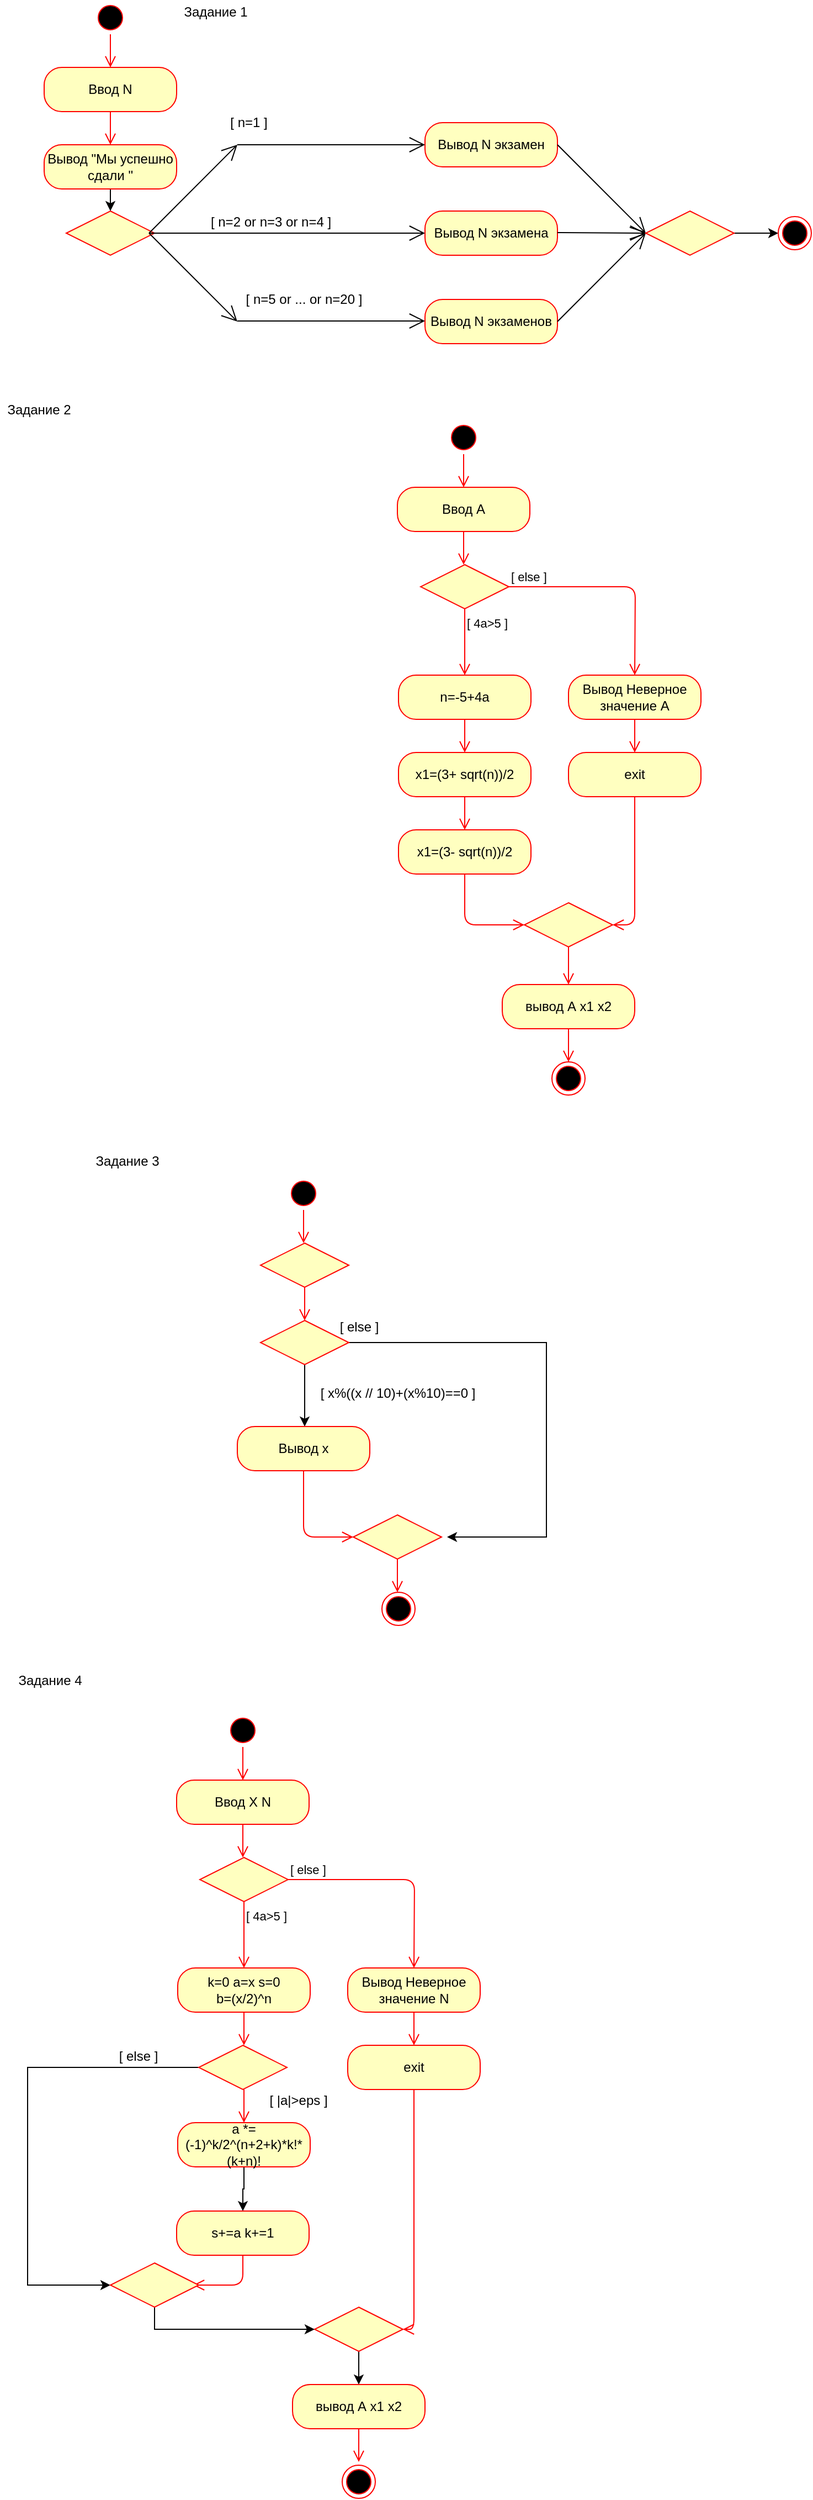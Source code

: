 <mxfile version="14.6.3" type="device"><diagram name="Page-1" id="e7e014a7-5840-1c2e-5031-d8a46d1fe8dd"><mxGraphModel dx="1400" dy="705" grid="1" gridSize="10" guides="1" tooltips="1" connect="1" arrows="1" fold="1" page="1" pageScale="1" pageWidth="1169" pageHeight="826" background="#ffffff" math="0" shadow="0"><root><mxCell id="0"/><mxCell id="1" parent="0"/><mxCell id="RnOGpLD5LhR4935TJynP-41" value="" style="ellipse;html=1;shape=startState;fillColor=#000000;strokeColor=#ff0000;" vertex="1" parent="1"><mxGeometry x="310" y="10" width="30" height="30" as="geometry"/></mxCell><mxCell id="RnOGpLD5LhR4935TJynP-42" value="" style="edgeStyle=orthogonalEdgeStyle;html=1;verticalAlign=bottom;endArrow=open;endSize=8;strokeColor=#ff0000;" edge="1" source="RnOGpLD5LhR4935TJynP-41" parent="1"><mxGeometry relative="1" as="geometry"><mxPoint x="325" y="70" as="targetPoint"/></mxGeometry></mxCell><mxCell id="RnOGpLD5LhR4935TJynP-43" value="Ввод N" style="rounded=1;whiteSpace=wrap;html=1;arcSize=40;fontColor=#000000;fillColor=#ffffc0;strokeColor=#ff0000;" vertex="1" parent="1"><mxGeometry x="265" y="70" width="120" height="40" as="geometry"/></mxCell><mxCell id="RnOGpLD5LhR4935TJynP-44" value="" style="edgeStyle=orthogonalEdgeStyle;html=1;verticalAlign=bottom;endArrow=open;endSize=8;strokeColor=#ff0000;" edge="1" source="RnOGpLD5LhR4935TJynP-43" parent="1"><mxGeometry relative="1" as="geometry"><mxPoint x="325" y="140" as="targetPoint"/></mxGeometry></mxCell><mxCell id="RnOGpLD5LhR4935TJynP-45" value="" style="rhombus;whiteSpace=wrap;html=1;fillColor=#ffffc0;strokeColor=#ff0000;" vertex="1" parent="1"><mxGeometry x="285" y="200" width="80" height="40" as="geometry"/></mxCell><mxCell id="RnOGpLD5LhR4935TJynP-50" value="Вывод N экзамен" style="rounded=1;whiteSpace=wrap;html=1;arcSize=40;fontColor=#000000;fillColor=#ffffc0;strokeColor=#ff0000;" vertex="1" parent="1"><mxGeometry x="610" y="120" width="120" height="40" as="geometry"/></mxCell><mxCell id="RnOGpLD5LhR4935TJynP-53" style="edgeStyle=orthogonalEdgeStyle;rounded=0;orthogonalLoop=1;jettySize=auto;html=1;exitX=0.5;exitY=1;exitDx=0;exitDy=0;entryX=0.5;entryY=0;entryDx=0;entryDy=0;" edge="1" parent="1" source="RnOGpLD5LhR4935TJynP-52" target="RnOGpLD5LhR4935TJynP-45"><mxGeometry relative="1" as="geometry"/></mxCell><mxCell id="RnOGpLD5LhR4935TJynP-52" value="Вывод &quot;Мы успешно сдали &quot;" style="rounded=1;whiteSpace=wrap;html=1;arcSize=40;fontColor=#000000;fillColor=#ffffc0;strokeColor=#ff0000;" vertex="1" parent="1"><mxGeometry x="265" y="140" width="120" height="40" as="geometry"/></mxCell><mxCell id="RnOGpLD5LhR4935TJynP-54" value="Вывод N экзамена" style="rounded=1;whiteSpace=wrap;html=1;arcSize=40;fontColor=#000000;fillColor=#ffffc0;strokeColor=#ff0000;" vertex="1" parent="1"><mxGeometry x="610" y="200" width="120" height="40" as="geometry"/></mxCell><mxCell id="RnOGpLD5LhR4935TJynP-55" value="Вывод N экзаменов" style="rounded=1;whiteSpace=wrap;html=1;arcSize=40;fontColor=#000000;fillColor=#ffffc0;strokeColor=#ff0000;" vertex="1" parent="1"><mxGeometry x="610" y="280" width="120" height="40" as="geometry"/></mxCell><mxCell id="RnOGpLD5LhR4935TJynP-56" value="" style="endArrow=open;endFill=1;endSize=12;html=1;" edge="1" parent="1"><mxGeometry width="160" relative="1" as="geometry"><mxPoint x="360" y="220" as="sourcePoint"/><mxPoint x="440" y="140" as="targetPoint"/></mxGeometry></mxCell><mxCell id="RnOGpLD5LhR4935TJynP-57" value="" style="endArrow=open;endFill=1;endSize=12;html=1;entryX=0;entryY=0.5;entryDx=0;entryDy=0;" edge="1" parent="1" target="RnOGpLD5LhR4935TJynP-54"><mxGeometry width="160" relative="1" as="geometry"><mxPoint x="360" y="220" as="sourcePoint"/><mxPoint x="520" y="220" as="targetPoint"/></mxGeometry></mxCell><mxCell id="RnOGpLD5LhR4935TJynP-58" value="" style="endArrow=open;endFill=1;endSize=12;html=1;" edge="1" parent="1"><mxGeometry width="160" relative="1" as="geometry"><mxPoint x="360" y="220" as="sourcePoint"/><mxPoint x="440" y="300" as="targetPoint"/></mxGeometry></mxCell><mxCell id="RnOGpLD5LhR4935TJynP-59" value="" style="endArrow=open;endFill=1;endSize=12;html=1;entryX=0;entryY=0.5;entryDx=0;entryDy=0;" edge="1" parent="1" target="RnOGpLD5LhR4935TJynP-50"><mxGeometry width="160" relative="1" as="geometry"><mxPoint x="440" y="140" as="sourcePoint"/><mxPoint x="600" y="140" as="targetPoint"/><Array as="points"><mxPoint x="520" y="140"/></Array></mxGeometry></mxCell><mxCell id="RnOGpLD5LhR4935TJynP-60" value="" style="endArrow=open;endFill=1;endSize=12;html=1;entryX=0;entryY=0.5;entryDx=0;entryDy=0;" edge="1" parent="1"><mxGeometry width="160" relative="1" as="geometry"><mxPoint x="440" y="299.5" as="sourcePoint"/><mxPoint x="610" y="299.5" as="targetPoint"/><Array as="points"><mxPoint x="520" y="299.5"/></Array></mxGeometry></mxCell><mxCell id="RnOGpLD5LhR4935TJynP-61" value="[ n=1 ]" style="text;html=1;align=center;verticalAlign=middle;resizable=0;points=[];autosize=1;strokeColor=none;" vertex="1" parent="1"><mxGeometry x="425" y="110" width="50" height="20" as="geometry"/></mxCell><mxCell id="RnOGpLD5LhR4935TJynP-62" value="[ n=2 or n=3 or n=4 ]" style="text;html=1;align=center;verticalAlign=middle;resizable=0;points=[];autosize=1;strokeColor=none;" vertex="1" parent="1"><mxGeometry x="410" y="200" width="120" height="20" as="geometry"/></mxCell><mxCell id="RnOGpLD5LhR4935TJynP-63" value="[ n=5 or ... or n=20 ]" style="text;html=1;align=center;verticalAlign=middle;resizable=0;points=[];autosize=1;strokeColor=none;" vertex="1" parent="1"><mxGeometry x="440" y="270" width="120" height="20" as="geometry"/></mxCell><mxCell id="RnOGpLD5LhR4935TJynP-64" value="" style="endArrow=open;endFill=1;endSize=12;html=1;" edge="1" parent="1"><mxGeometry width="160" relative="1" as="geometry"><mxPoint x="730" y="300" as="sourcePoint"/><mxPoint x="810" y="220" as="targetPoint"/></mxGeometry></mxCell><mxCell id="RnOGpLD5LhR4935TJynP-65" value="" style="endArrow=open;endFill=1;endSize=12;html=1;" edge="1" parent="1"><mxGeometry width="160" relative="1" as="geometry"><mxPoint x="730" y="140" as="sourcePoint"/><mxPoint x="810" y="220" as="targetPoint"/></mxGeometry></mxCell><mxCell id="RnOGpLD5LhR4935TJynP-66" value="" style="endArrow=open;endFill=1;endSize=12;html=1;" edge="1" parent="1"><mxGeometry width="160" relative="1" as="geometry"><mxPoint x="730" y="219.5" as="sourcePoint"/><mxPoint x="810" y="220" as="targetPoint"/></mxGeometry></mxCell><mxCell id="RnOGpLD5LhR4935TJynP-69" value="" style="edgeStyle=orthogonalEdgeStyle;rounded=0;orthogonalLoop=1;jettySize=auto;html=1;" edge="1" parent="1" source="RnOGpLD5LhR4935TJynP-67" target="RnOGpLD5LhR4935TJynP-68"><mxGeometry relative="1" as="geometry"/></mxCell><mxCell id="RnOGpLD5LhR4935TJynP-67" value="" style="rhombus;whiteSpace=wrap;html=1;fillColor=#ffffc0;strokeColor=#ff0000;" vertex="1" parent="1"><mxGeometry x="810" y="200" width="80" height="40" as="geometry"/></mxCell><mxCell id="RnOGpLD5LhR4935TJynP-68" value="" style="ellipse;html=1;shape=endState;fillColor=#000000;strokeColor=#ff0000;" vertex="1" parent="1"><mxGeometry x="930" y="205" width="30" height="30" as="geometry"/></mxCell><mxCell id="RnOGpLD5LhR4935TJynP-71" value="Задание 2" style="text;html=1;align=center;verticalAlign=middle;resizable=0;points=[];autosize=1;strokeColor=none;" vertex="1" parent="1"><mxGeometry x="225" y="370" width="70" height="20" as="geometry"/></mxCell><mxCell id="RnOGpLD5LhR4935TJynP-72" value="Задание 1" style="text;html=1;align=center;verticalAlign=middle;resizable=0;points=[];autosize=1;strokeColor=none;" vertex="1" parent="1"><mxGeometry x="385" y="10" width="70" height="20" as="geometry"/></mxCell><mxCell id="RnOGpLD5LhR4935TJynP-73" value="" style="ellipse;html=1;shape=startState;fillColor=#000000;strokeColor=#ff0000;" vertex="1" parent="1"><mxGeometry x="630" y="390" width="30" height="30" as="geometry"/></mxCell><mxCell id="RnOGpLD5LhR4935TJynP-74" value="" style="edgeStyle=orthogonalEdgeStyle;html=1;verticalAlign=bottom;endArrow=open;endSize=8;strokeColor=#ff0000;" edge="1" source="RnOGpLD5LhR4935TJynP-73" parent="1"><mxGeometry relative="1" as="geometry"><mxPoint x="645" y="450" as="targetPoint"/></mxGeometry></mxCell><mxCell id="RnOGpLD5LhR4935TJynP-75" value="Ввод А" style="rounded=1;whiteSpace=wrap;html=1;arcSize=40;fontColor=#000000;fillColor=#ffffc0;strokeColor=#ff0000;" vertex="1" parent="1"><mxGeometry x="585" y="450" width="120" height="40" as="geometry"/></mxCell><mxCell id="RnOGpLD5LhR4935TJynP-76" value="" style="edgeStyle=orthogonalEdgeStyle;html=1;verticalAlign=bottom;endArrow=open;endSize=8;strokeColor=#ff0000;" edge="1" parent="1" source="RnOGpLD5LhR4935TJynP-75"><mxGeometry relative="1" as="geometry"><mxPoint x="645" y="520" as="targetPoint"/></mxGeometry></mxCell><mxCell id="RnOGpLD5LhR4935TJynP-77" value="" style="rhombus;whiteSpace=wrap;html=1;fillColor=#ffffc0;strokeColor=#ff0000;" vertex="1" parent="1"><mxGeometry x="606" y="520" width="80" height="40" as="geometry"/></mxCell><mxCell id="RnOGpLD5LhR4935TJynP-78" value="[ else ]" style="edgeStyle=orthogonalEdgeStyle;html=1;align=left;verticalAlign=bottom;endArrow=open;endSize=8;strokeColor=#ff0000;" edge="1" source="RnOGpLD5LhR4935TJynP-77" parent="1"><mxGeometry x="-1" relative="1" as="geometry"><mxPoint x="800" y="620" as="targetPoint"/></mxGeometry></mxCell><mxCell id="RnOGpLD5LhR4935TJynP-79" value="[ 4a&amp;gt;5 ]" style="edgeStyle=orthogonalEdgeStyle;html=1;align=left;verticalAlign=top;endArrow=open;endSize=8;strokeColor=#ff0000;" edge="1" source="RnOGpLD5LhR4935TJynP-77" parent="1"><mxGeometry x="-1" relative="1" as="geometry"><mxPoint x="646" y="620" as="targetPoint"/></mxGeometry></mxCell><mxCell id="RnOGpLD5LhR4935TJynP-80" value="n=-5+4a" style="rounded=1;whiteSpace=wrap;html=1;arcSize=40;fontColor=#000000;fillColor=#ffffc0;strokeColor=#ff0000;" vertex="1" parent="1"><mxGeometry x="586" y="620" width="120" height="40" as="geometry"/></mxCell><mxCell id="RnOGpLD5LhR4935TJynP-81" value="" style="edgeStyle=orthogonalEdgeStyle;html=1;verticalAlign=bottom;endArrow=open;endSize=8;strokeColor=#ff0000;" edge="1" parent="1" source="RnOGpLD5LhR4935TJynP-80"><mxGeometry relative="1" as="geometry"><mxPoint x="646" y="690" as="targetPoint"/></mxGeometry></mxCell><mxCell id="RnOGpLD5LhR4935TJynP-82" value="x1=(3+ sqrt(n))/2" style="rounded=1;whiteSpace=wrap;html=1;arcSize=40;fontColor=#000000;fillColor=#ffffc0;strokeColor=#ff0000;" vertex="1" parent="1"><mxGeometry x="586" y="690" width="120" height="40" as="geometry"/></mxCell><mxCell id="RnOGpLD5LhR4935TJynP-83" value="" style="edgeStyle=orthogonalEdgeStyle;html=1;verticalAlign=bottom;endArrow=open;endSize=8;strokeColor=#ff0000;" edge="1" parent="1" source="RnOGpLD5LhR4935TJynP-82"><mxGeometry relative="1" as="geometry"><mxPoint x="646" y="760" as="targetPoint"/></mxGeometry></mxCell><mxCell id="RnOGpLD5LhR4935TJynP-84" value="x1=(3- sqrt(n))/2" style="rounded=1;whiteSpace=wrap;html=1;arcSize=40;fontColor=#000000;fillColor=#ffffc0;strokeColor=#ff0000;" vertex="1" parent="1"><mxGeometry x="586" y="760" width="120" height="40" as="geometry"/></mxCell><mxCell id="RnOGpLD5LhR4935TJynP-85" value="" style="edgeStyle=orthogonalEdgeStyle;html=1;verticalAlign=bottom;endArrow=open;endSize=8;strokeColor=#ff0000;entryX=0;entryY=0.5;entryDx=0;entryDy=0;" edge="1" parent="1" source="RnOGpLD5LhR4935TJynP-84" target="RnOGpLD5LhR4935TJynP-90"><mxGeometry relative="1" as="geometry"><mxPoint x="646" y="830" as="targetPoint"/></mxGeometry></mxCell><mxCell id="RnOGpLD5LhR4935TJynP-86" value="Вывод Неверное значение А" style="rounded=1;whiteSpace=wrap;html=1;arcSize=40;fontColor=#000000;fillColor=#ffffc0;strokeColor=#ff0000;" vertex="1" parent="1"><mxGeometry x="740" y="620" width="120" height="40" as="geometry"/></mxCell><mxCell id="RnOGpLD5LhR4935TJynP-87" value="" style="edgeStyle=orthogonalEdgeStyle;html=1;verticalAlign=bottom;endArrow=open;endSize=8;strokeColor=#ff0000;" edge="1" parent="1" source="RnOGpLD5LhR4935TJynP-86"><mxGeometry relative="1" as="geometry"><mxPoint x="800" y="690" as="targetPoint"/></mxGeometry></mxCell><mxCell id="RnOGpLD5LhR4935TJynP-88" value="exit" style="rounded=1;whiteSpace=wrap;html=1;arcSize=40;fontColor=#000000;fillColor=#ffffc0;strokeColor=#ff0000;" vertex="1" parent="1"><mxGeometry x="740" y="690" width="120" height="40" as="geometry"/></mxCell><mxCell id="RnOGpLD5LhR4935TJynP-89" value="" style="edgeStyle=orthogonalEdgeStyle;html=1;verticalAlign=bottom;endArrow=open;endSize=8;strokeColor=#ff0000;entryX=1;entryY=0.5;entryDx=0;entryDy=0;" edge="1" parent="1" source="RnOGpLD5LhR4935TJynP-88" target="RnOGpLD5LhR4935TJynP-90"><mxGeometry relative="1" as="geometry"><mxPoint x="800" y="760" as="targetPoint"/></mxGeometry></mxCell><mxCell id="RnOGpLD5LhR4935TJynP-90" value="" style="rhombus;whiteSpace=wrap;html=1;fillColor=#ffffc0;strokeColor=#ff0000;" vertex="1" parent="1"><mxGeometry x="700" y="826" width="80" height="40" as="geometry"/></mxCell><mxCell id="RnOGpLD5LhR4935TJynP-92" value="" style="edgeStyle=orthogonalEdgeStyle;html=1;align=left;verticalAlign=top;endArrow=open;endSize=8;strokeColor=#ff0000;" edge="1" source="RnOGpLD5LhR4935TJynP-90" parent="1"><mxGeometry x="-1" relative="1" as="geometry"><mxPoint x="740" y="900" as="targetPoint"/></mxGeometry></mxCell><mxCell id="RnOGpLD5LhR4935TJynP-93" value="вывод А х1 х2" style="rounded=1;whiteSpace=wrap;html=1;arcSize=40;fontColor=#000000;fillColor=#ffffc0;strokeColor=#ff0000;" vertex="1" parent="1"><mxGeometry x="680" y="900" width="120" height="40" as="geometry"/></mxCell><mxCell id="RnOGpLD5LhR4935TJynP-94" value="" style="edgeStyle=orthogonalEdgeStyle;html=1;verticalAlign=bottom;endArrow=open;endSize=8;strokeColor=#ff0000;" edge="1" parent="1" source="RnOGpLD5LhR4935TJynP-93"><mxGeometry relative="1" as="geometry"><mxPoint x="740" y="970" as="targetPoint"/></mxGeometry></mxCell><mxCell id="RnOGpLD5LhR4935TJynP-95" value="" style="ellipse;html=1;shape=endState;fillColor=#000000;strokeColor=#ff0000;" vertex="1" parent="1"><mxGeometry x="725" y="970" width="30" height="30" as="geometry"/></mxCell><mxCell id="RnOGpLD5LhR4935TJynP-96" value="Задание 3" style="text;html=1;align=center;verticalAlign=middle;resizable=0;points=[];autosize=1;strokeColor=none;" vertex="1" parent="1"><mxGeometry x="305" y="1050" width="70" height="20" as="geometry"/></mxCell><mxCell id="RnOGpLD5LhR4935TJynP-97" value="" style="ellipse;html=1;shape=startState;fillColor=#000000;strokeColor=#ff0000;" vertex="1" parent="1"><mxGeometry x="485" y="1074" width="30" height="30" as="geometry"/></mxCell><mxCell id="RnOGpLD5LhR4935TJynP-98" value="" style="edgeStyle=orthogonalEdgeStyle;html=1;verticalAlign=bottom;endArrow=open;endSize=8;strokeColor=#ff0000;" edge="1" parent="1" source="RnOGpLD5LhR4935TJynP-97"><mxGeometry relative="1" as="geometry"><mxPoint x="500" y="1134" as="targetPoint"/></mxGeometry></mxCell><mxCell id="RnOGpLD5LhR4935TJynP-101" value="" style="rhombus;whiteSpace=wrap;html=1;fillColor=#ffffc0;strokeColor=#ff0000;" vertex="1" parent="1"><mxGeometry x="461" y="1134" width="80" height="40" as="geometry"/></mxCell><mxCell id="RnOGpLD5LhR4935TJynP-103" value="" style="edgeStyle=orthogonalEdgeStyle;html=1;align=left;verticalAlign=top;endArrow=open;endSize=8;strokeColor=#ff0000;" edge="1" parent="1" source="RnOGpLD5LhR4935TJynP-101"><mxGeometry x="-0.333" y="29" relative="1" as="geometry"><mxPoint x="501" y="1204" as="targetPoint"/><mxPoint as="offset"/></mxGeometry></mxCell><mxCell id="RnOGpLD5LhR4935TJynP-120" style="edgeStyle=orthogonalEdgeStyle;rounded=0;orthogonalLoop=1;jettySize=auto;html=1;exitX=1;exitY=0.5;exitDx=0;exitDy=0;" edge="1" parent="1" source="RnOGpLD5LhR4935TJynP-119"><mxGeometry relative="1" as="geometry"><mxPoint x="630" y="1400" as="targetPoint"/><Array as="points"><mxPoint x="720" y="1224"/><mxPoint x="720" y="1400"/></Array></mxGeometry></mxCell><mxCell id="RnOGpLD5LhR4935TJynP-121" style="edgeStyle=orthogonalEdgeStyle;rounded=0;orthogonalLoop=1;jettySize=auto;html=1;exitX=0.5;exitY=1;exitDx=0;exitDy=0;" edge="1" parent="1" source="RnOGpLD5LhR4935TJynP-119"><mxGeometry relative="1" as="geometry"><mxPoint x="501" y="1300" as="targetPoint"/></mxGeometry></mxCell><mxCell id="RnOGpLD5LhR4935TJynP-119" value="" style="rhombus;whiteSpace=wrap;html=1;fillColor=#ffffc0;strokeColor=#ff0000;" vertex="1" parent="1"><mxGeometry x="461" y="1204" width="80" height="40" as="geometry"/></mxCell><mxCell id="RnOGpLD5LhR4935TJynP-122" value="[ else ]" style="text;html=1;align=center;verticalAlign=middle;resizable=0;points=[];autosize=1;strokeColor=none;" vertex="1" parent="1"><mxGeometry x="525" y="1200" width="50" height="20" as="geometry"/></mxCell><mxCell id="RnOGpLD5LhR4935TJynP-123" value="[ x%((x // 10)+(x%10)==0 ]" style="text;html=1;align=center;verticalAlign=middle;resizable=0;points=[];autosize=1;strokeColor=none;" vertex="1" parent="1"><mxGeometry x="505" y="1260" width="160" height="20" as="geometry"/></mxCell><mxCell id="RnOGpLD5LhR4935TJynP-124" value="Вывод х" style="rounded=1;whiteSpace=wrap;html=1;arcSize=40;fontColor=#000000;fillColor=#ffffc0;strokeColor=#ff0000;" vertex="1" parent="1"><mxGeometry x="440" y="1300" width="120" height="40" as="geometry"/></mxCell><mxCell id="RnOGpLD5LhR4935TJynP-125" value="" style="edgeStyle=orthogonalEdgeStyle;html=1;verticalAlign=bottom;endArrow=open;endSize=8;strokeColor=#ff0000;entryX=0;entryY=0.5;entryDx=0;entryDy=0;" edge="1" source="RnOGpLD5LhR4935TJynP-124" parent="1" target="RnOGpLD5LhR4935TJynP-126"><mxGeometry relative="1" as="geometry"><mxPoint x="500" y="1400" as="targetPoint"/></mxGeometry></mxCell><mxCell id="RnOGpLD5LhR4935TJynP-126" value="" style="rhombus;whiteSpace=wrap;html=1;fillColor=#ffffc0;strokeColor=#ff0000;" vertex="1" parent="1"><mxGeometry x="545" y="1380" width="80" height="40" as="geometry"/></mxCell><mxCell id="RnOGpLD5LhR4935TJynP-128" value="" style="edgeStyle=orthogonalEdgeStyle;html=1;align=left;verticalAlign=top;endArrow=open;endSize=8;strokeColor=#ff0000;" edge="1" source="RnOGpLD5LhR4935TJynP-126" parent="1"><mxGeometry x="-1" relative="1" as="geometry"><mxPoint x="585" y="1450" as="targetPoint"/></mxGeometry></mxCell><mxCell id="RnOGpLD5LhR4935TJynP-129" value="" style="ellipse;html=1;shape=endState;fillColor=#000000;strokeColor=#ff0000;" vertex="1" parent="1"><mxGeometry x="571" y="1450" width="30" height="30" as="geometry"/></mxCell><mxCell id="RnOGpLD5LhR4935TJynP-130" value="Задание 4&lt;br&gt;" style="text;html=1;align=center;verticalAlign=middle;resizable=0;points=[];autosize=1;strokeColor=none;" vertex="1" parent="1"><mxGeometry x="235" y="1520" width="70" height="20" as="geometry"/></mxCell><mxCell id="RnOGpLD5LhR4935TJynP-131" value="" style="ellipse;html=1;shape=startState;fillColor=#000000;strokeColor=#ff0000;" vertex="1" parent="1"><mxGeometry x="430" y="1560" width="30" height="30" as="geometry"/></mxCell><mxCell id="RnOGpLD5LhR4935TJynP-132" value="" style="edgeStyle=orthogonalEdgeStyle;html=1;verticalAlign=bottom;endArrow=open;endSize=8;strokeColor=#ff0000;" edge="1" parent="1" source="RnOGpLD5LhR4935TJynP-131"><mxGeometry relative="1" as="geometry"><mxPoint x="445" y="1620" as="targetPoint"/></mxGeometry></mxCell><mxCell id="RnOGpLD5LhR4935TJynP-133" value="Ввод Х N" style="rounded=1;whiteSpace=wrap;html=1;arcSize=40;fontColor=#000000;fillColor=#ffffc0;strokeColor=#ff0000;" vertex="1" parent="1"><mxGeometry x="385" y="1620" width="120" height="40" as="geometry"/></mxCell><mxCell id="RnOGpLD5LhR4935TJynP-134" value="" style="edgeStyle=orthogonalEdgeStyle;html=1;verticalAlign=bottom;endArrow=open;endSize=8;strokeColor=#ff0000;" edge="1" parent="1" source="RnOGpLD5LhR4935TJynP-133"><mxGeometry relative="1" as="geometry"><mxPoint x="445" y="1690" as="targetPoint"/></mxGeometry></mxCell><mxCell id="RnOGpLD5LhR4935TJynP-135" value="" style="rhombus;whiteSpace=wrap;html=1;fillColor=#ffffc0;strokeColor=#ff0000;" vertex="1" parent="1"><mxGeometry x="406" y="1690" width="80" height="40" as="geometry"/></mxCell><mxCell id="RnOGpLD5LhR4935TJynP-136" value="[ else ]" style="edgeStyle=orthogonalEdgeStyle;html=1;align=left;verticalAlign=bottom;endArrow=open;endSize=8;strokeColor=#ff0000;" edge="1" parent="1" source="RnOGpLD5LhR4935TJynP-135"><mxGeometry x="-1" relative="1" as="geometry"><mxPoint x="600" y="1790" as="targetPoint"/></mxGeometry></mxCell><mxCell id="RnOGpLD5LhR4935TJynP-137" value="[ 4a&amp;gt;5 ]" style="edgeStyle=orthogonalEdgeStyle;html=1;align=left;verticalAlign=top;endArrow=open;endSize=8;strokeColor=#ff0000;" edge="1" parent="1" source="RnOGpLD5LhR4935TJynP-135"><mxGeometry x="-1" relative="1" as="geometry"><mxPoint x="446" y="1790" as="targetPoint"/></mxGeometry></mxCell><mxCell id="RnOGpLD5LhR4935TJynP-138" value="k=0 a=x s=0 &lt;br&gt;b=(x/2)^n" style="rounded=1;whiteSpace=wrap;html=1;arcSize=40;fontColor=#000000;fillColor=#ffffc0;strokeColor=#ff0000;" vertex="1" parent="1"><mxGeometry x="386" y="1790" width="120" height="40" as="geometry"/></mxCell><mxCell id="RnOGpLD5LhR4935TJynP-139" value="" style="edgeStyle=orthogonalEdgeStyle;html=1;verticalAlign=bottom;endArrow=open;endSize=8;strokeColor=#ff0000;" edge="1" parent="1" source="RnOGpLD5LhR4935TJynP-138"><mxGeometry relative="1" as="geometry"><mxPoint x="446" y="1860" as="targetPoint"/></mxGeometry></mxCell><mxCell id="RnOGpLD5LhR4935TJynP-141" value="" style="edgeStyle=orthogonalEdgeStyle;html=1;verticalAlign=bottom;endArrow=open;endSize=8;strokeColor=#ff0000;" edge="1" parent="1"><mxGeometry relative="1" as="geometry"><mxPoint x="446" y="1930" as="targetPoint"/><mxPoint x="446" y="1900" as="sourcePoint"/></mxGeometry></mxCell><mxCell id="RnOGpLD5LhR4935TJynP-156" style="edgeStyle=orthogonalEdgeStyle;rounded=0;orthogonalLoop=1;jettySize=auto;html=1;exitX=0.5;exitY=1;exitDx=0;exitDy=0;entryX=0.5;entryY=0;entryDx=0;entryDy=0;" edge="1" parent="1" source="RnOGpLD5LhR4935TJynP-142" target="RnOGpLD5LhR4935TJynP-154"><mxGeometry relative="1" as="geometry"/></mxCell><mxCell id="RnOGpLD5LhR4935TJynP-142" value="a *= (-1)^k/2^(n+2+k)*k!*(k+n)!" style="rounded=1;whiteSpace=wrap;html=1;arcSize=40;fontColor=#000000;fillColor=#ffffc0;strokeColor=#ff0000;" vertex="1" parent="1"><mxGeometry x="386" y="1930" width="120" height="40" as="geometry"/></mxCell><mxCell id="RnOGpLD5LhR4935TJynP-144" value="Вывод Неверное значение N" style="rounded=1;whiteSpace=wrap;html=1;arcSize=40;fontColor=#000000;fillColor=#ffffc0;strokeColor=#ff0000;" vertex="1" parent="1"><mxGeometry x="540" y="1790" width="120" height="40" as="geometry"/></mxCell><mxCell id="RnOGpLD5LhR4935TJynP-145" value="" style="edgeStyle=orthogonalEdgeStyle;html=1;verticalAlign=bottom;endArrow=open;endSize=8;strokeColor=#ff0000;" edge="1" parent="1" source="RnOGpLD5LhR4935TJynP-144"><mxGeometry relative="1" as="geometry"><mxPoint x="600" y="1860" as="targetPoint"/></mxGeometry></mxCell><mxCell id="RnOGpLD5LhR4935TJynP-146" value="exit" style="rounded=1;whiteSpace=wrap;html=1;arcSize=40;fontColor=#000000;fillColor=#ffffc0;strokeColor=#ff0000;" vertex="1" parent="1"><mxGeometry x="540" y="1860" width="120" height="40" as="geometry"/></mxCell><mxCell id="RnOGpLD5LhR4935TJynP-147" value="" style="edgeStyle=orthogonalEdgeStyle;html=1;verticalAlign=bottom;endArrow=open;endSize=8;strokeColor=#ff0000;entryX=1;entryY=0.5;entryDx=0;entryDy=0;" edge="1" parent="1" source="RnOGpLD5LhR4935TJynP-146" target="RnOGpLD5LhR4935TJynP-148"><mxGeometry relative="1" as="geometry"><mxPoint x="600" y="1930" as="targetPoint"/></mxGeometry></mxCell><mxCell id="RnOGpLD5LhR4935TJynP-163" style="edgeStyle=orthogonalEdgeStyle;rounded=0;orthogonalLoop=1;jettySize=auto;html=1;exitX=0.5;exitY=1;exitDx=0;exitDy=0;entryX=0.5;entryY=0;entryDx=0;entryDy=0;" edge="1" parent="1" source="RnOGpLD5LhR4935TJynP-148" target="RnOGpLD5LhR4935TJynP-150"><mxGeometry relative="1" as="geometry"><mxPoint x="550" y="2157" as="targetPoint"/></mxGeometry></mxCell><mxCell id="RnOGpLD5LhR4935TJynP-148" value="" style="rhombus;whiteSpace=wrap;html=1;fillColor=#ffffc0;strokeColor=#ff0000;" vertex="1" parent="1"><mxGeometry x="510" y="2097" width="80" height="40" as="geometry"/></mxCell><mxCell id="RnOGpLD5LhR4935TJynP-150" value="вывод А х1 х2" style="rounded=1;whiteSpace=wrap;html=1;arcSize=40;fontColor=#000000;fillColor=#ffffc0;strokeColor=#ff0000;" vertex="1" parent="1"><mxGeometry x="490" y="2167" width="120" height="40" as="geometry"/></mxCell><mxCell id="RnOGpLD5LhR4935TJynP-151" value="" style="edgeStyle=orthogonalEdgeStyle;html=1;verticalAlign=bottom;endArrow=open;endSize=8;strokeColor=#ff0000;" edge="1" parent="1" source="RnOGpLD5LhR4935TJynP-150"><mxGeometry relative="1" as="geometry"><mxPoint x="550" y="2237" as="targetPoint"/></mxGeometry></mxCell><mxCell id="RnOGpLD5LhR4935TJynP-152" value="" style="ellipse;html=1;shape=endState;fillColor=#000000;strokeColor=#ff0000;" vertex="1" parent="1"><mxGeometry x="535" y="2240" width="30" height="30" as="geometry"/></mxCell><mxCell id="RnOGpLD5LhR4935TJynP-158" style="edgeStyle=orthogonalEdgeStyle;rounded=0;orthogonalLoop=1;jettySize=auto;html=1;exitX=0;exitY=0.5;exitDx=0;exitDy=0;entryX=0;entryY=0.5;entryDx=0;entryDy=0;" edge="1" parent="1" source="RnOGpLD5LhR4935TJynP-153" target="RnOGpLD5LhR4935TJynP-160"><mxGeometry relative="1" as="geometry"><mxPoint x="340" y="2120" as="targetPoint"/><Array as="points"><mxPoint x="250" y="1880"/><mxPoint x="250" y="2077"/></Array></mxGeometry></mxCell><mxCell id="RnOGpLD5LhR4935TJynP-153" value="" style="rhombus;whiteSpace=wrap;html=1;fillColor=#ffffc0;strokeColor=#ff0000;" vertex="1" parent="1"><mxGeometry x="405" y="1860" width="80" height="40" as="geometry"/></mxCell><mxCell id="RnOGpLD5LhR4935TJynP-154" value="s+=a k+=1" style="rounded=1;whiteSpace=wrap;html=1;arcSize=40;fontColor=#000000;fillColor=#ffffc0;strokeColor=#ff0000;" vertex="1" parent="1"><mxGeometry x="385" y="2010" width="120" height="40" as="geometry"/></mxCell><mxCell id="RnOGpLD5LhR4935TJynP-155" value="" style="edgeStyle=orthogonalEdgeStyle;html=1;verticalAlign=bottom;endArrow=open;endSize=8;strokeColor=#ff0000;" edge="1" parent="1"><mxGeometry relative="1" as="geometry"><mxPoint x="400" y="2077" as="targetPoint"/><mxPoint x="445" y="2050" as="sourcePoint"/><Array as="points"><mxPoint x="445" y="2077"/></Array></mxGeometry></mxCell><mxCell id="RnOGpLD5LhR4935TJynP-157" value="[ |a|&amp;gt;eps ]" style="text;html=1;align=center;verticalAlign=middle;resizable=0;points=[];autosize=1;strokeColor=none;" vertex="1" parent="1"><mxGeometry x="460" y="1900" width="70" height="20" as="geometry"/></mxCell><mxCell id="RnOGpLD5LhR4935TJynP-159" value="[ else ]" style="text;html=1;align=center;verticalAlign=middle;resizable=0;points=[];autosize=1;strokeColor=none;" vertex="1" parent="1"><mxGeometry x="325" y="1860" width="50" height="20" as="geometry"/></mxCell><mxCell id="RnOGpLD5LhR4935TJynP-161" style="edgeStyle=orthogonalEdgeStyle;rounded=0;orthogonalLoop=1;jettySize=auto;html=1;exitX=0.5;exitY=1;exitDx=0;exitDy=0;entryX=0;entryY=0.5;entryDx=0;entryDy=0;" edge="1" parent="1" source="RnOGpLD5LhR4935TJynP-160" target="RnOGpLD5LhR4935TJynP-148"><mxGeometry relative="1" as="geometry"/></mxCell><mxCell id="RnOGpLD5LhR4935TJynP-160" value="" style="rhombus;whiteSpace=wrap;html=1;fillColor=#ffffc0;strokeColor=#ff0000;" vertex="1" parent="1"><mxGeometry x="325" y="2057" width="80" height="40" as="geometry"/></mxCell></root></mxGraphModel></diagram></mxfile>